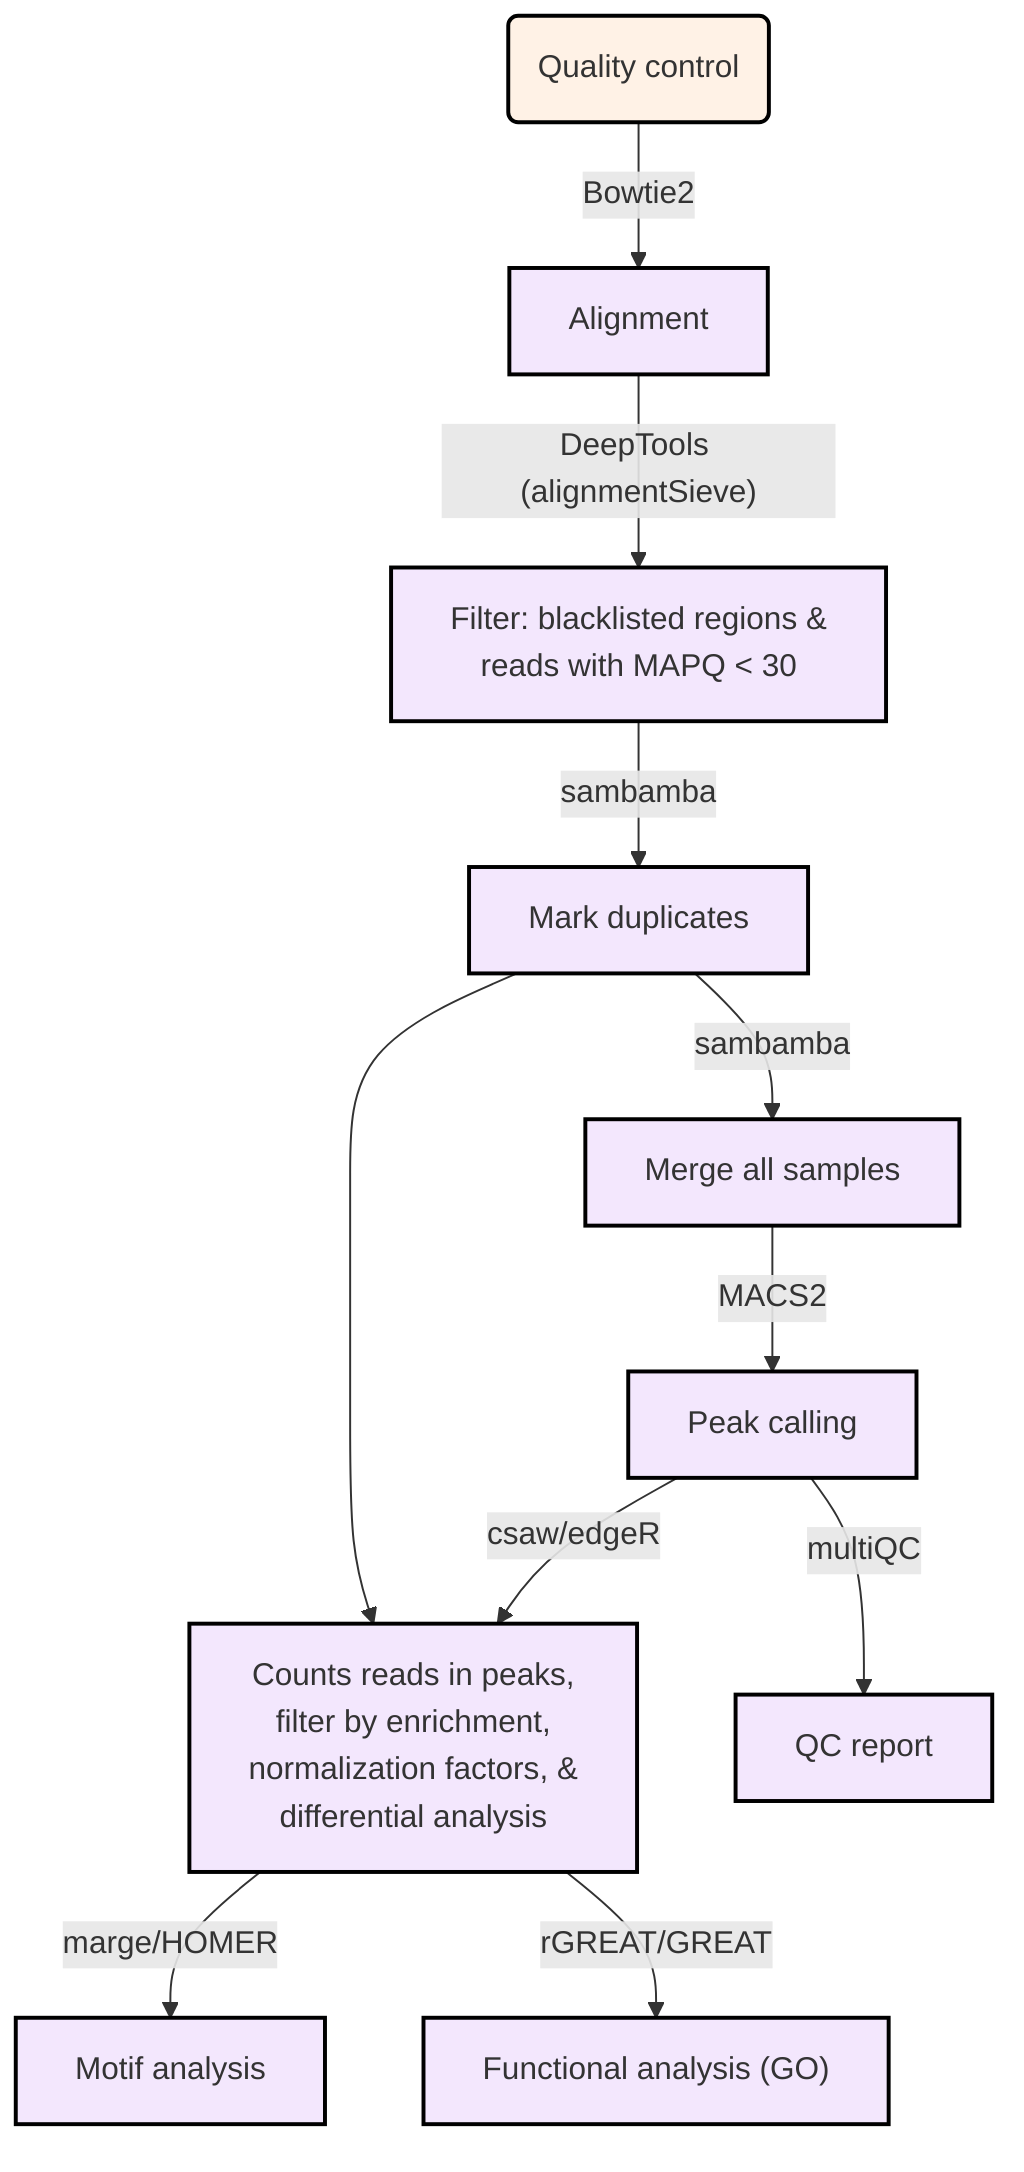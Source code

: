 graph TD

QC(Quality control)
QC-->|Bowtie2|atacAln[Alignment]

style QC stroke:black,stroke-width:2px,fill:#fff2e6

atacAln-->|"DeepTools (alignmentSieve)"|bamQC[Filter: blacklisted regions &<br>reads with MAPQ < 30]
bamQC-->|sambamba|md[Mark duplicates]
md-->|sambamba|merge[Merge all samples]
merge-->|MACS2|PC[Peak calling]
PC-->|csaw/edgeR|daPC[Counts reads in peaks,<br>filter by enrichment,<br>normalization factors, &<br>differential analysis]
md-->daPC
PC-->|multiQC|mQC[QC report]
daPC-->|marge/HOMER|motif[Motif analysis]
daPC-->|rGREAT/GREAT|atacTF["Functional analysis (GO)"]

style atacAln fill:#F3E7FD,stroke:black,stroke-width:2px
style PC fill:#F3E7FD,stroke:black,stroke-width:2px
style daPC fill:#F3E7FD,stroke:black,stroke-width:2px
style atacTF fill:#F3E7FD,stroke:black,stroke-width:2px
style bamQC fill:#F3E7FD,stroke:black,stroke-width:2px
style md fill:#F3E7FD,stroke:black,stroke-width:2px
style motif fill:#F3E7FD,stroke:black,stroke-width:2px
style mQC fill:#F3E7FD,stroke:black,stroke-width:2px
style merge fill:#F3E7FD,stroke:black,stroke-width:2px